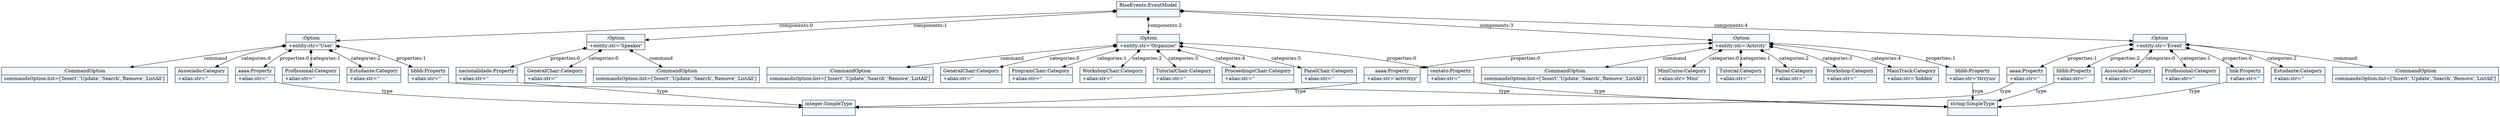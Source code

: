 
    digraph xtext {
    fontname = "Bitstream Vera Sans"
    fontsize = 8
    node[
        shape=record,
        style=filled,
        fillcolor=aliceblue
    ]
    nodesep = 0.3
    edge[dir=black,arrowtail=empty]


4538613096 -> 4538610128 [label="components:0" arrowtail=diamond dir=both]
4538610128 -> 4538704336 [label="properties:0" arrowtail=diamond dir=both]
4538704336 -> 4526893880 [label="type" ]
4526893880[label="{integer:SimpleType|}"]
4538704336[label="{aaaa:Property|+alias:str=''\l}"]
4538610128 -> 4538704672 [label="properties:1" arrowtail=diamond dir=both]
4538704672 -> 4526894608 [label="type" ]
4526894608[label="{string:SimpleType|}"]
4538704672[label="{bbbb:Property|+alias:str=''\l}"]
4538610128 -> 4538683744 [label="command" arrowtail=diamond dir=both]
4538683744[label="{:CommandOption|commandsOption:list=['Insert','Update','Search','Remove','ListAll']\l}"]
4538610128 -> 4538704616 [label="categories:0" arrowtail=diamond dir=both]
4538704616[label="{Associado:Category|+alias:str=''\l}"]
4538610128 -> 4538704728 [label="categories:1" arrowtail=diamond dir=both]
4538704728[label="{Profissional:Category|+alias:str=''\l}"]
4538610128 -> 4538704840 [label="categories:2" arrowtail=diamond dir=both]
4538704840[label="{Estudante:Category|+alias:str=''\l}"]
4538610128[label="{:Option|+entity:str='User'\l}"]
4538613096 -> 4538685536 [label="components:1" arrowtail=diamond dir=both]
4538685536 -> 4538704392 [label="properties:0" arrowtail=diamond dir=both]
4538704392 -> 4526893880 [label="type" ]
4538704392[label="{nacionalidade:Property|+alias:str=''\l}"]
4538685536 -> 4538704896 [label="command" arrowtail=diamond dir=both]
4538704896[label="{:CommandOption|commandsOption:list=['Insert','Update','Search','Remove','ListAll']\l}"]
4538685536 -> 4538705064 [label="categories:0" arrowtail=diamond dir=both]
4538705064[label="{GeneralChair:Category|+alias:str=''\l}"]
4538685536[label="{:Option|+entity:str='Speaker'\l}"]
4538613096 -> 4538704280 [label="components:2" arrowtail=diamond dir=both]
4538704280 -> 4538704952 [label="properties:0" arrowtail=diamond dir=both]
4538704952 -> 4526894608 [label="type" ]
4538704952[label="{contato:Property|+alias:str=''\l}"]
4538704280 -> 4538705120 [label="command" arrowtail=diamond dir=both]
4538705120[label="{:CommandOption|commandsOption:list=['Insert','Update','Search','Remove','ListAll']\l}"]
4538704280 -> 4538705344 [label="categories:0" arrowtail=diamond dir=both]
4538705344[label="{GeneralChair:Category|+alias:str=''\l}"]
4538704280 -> 4538705400 [label="categories:1" arrowtail=diamond dir=both]
4538705400[label="{ProgramChair:Category|+alias:str=''\l}"]
4538704280 -> 4538705512 [label="categories:2" arrowtail=diamond dir=both]
4538705512[label="{WorkshopChair:Category|+alias:str=''\l}"]
4538704280 -> 4538705568 [label="categories:3" arrowtail=diamond dir=both]
4538705568[label="{TutorialChair:Category|+alias:str=''\l}"]
4538704280 -> 4538705624 [label="categories:4" arrowtail=diamond dir=both]
4538705624[label="{ProceedingsChair:Category|+alias:str=''\l}"]
4538704280 -> 4538705680 [label="categories:5" arrowtail=diamond dir=both]
4538705680[label="{PanelChair:Category|+alias:str=''\l}"]
4538704280[label="{:Option|+entity:str='Organizer'\l}"]
4538613096 -> 4538704784 [label="components:3" arrowtail=diamond dir=both]
4538704784 -> 4538705232 [label="properties:0" arrowtail=diamond dir=both]
4538705232 -> 4526893880 [label="type" ]
4538705232[label="{aaaa:Property|+alias:str='activityy'\l}"]
4538704784 -> 4538705792 [label="properties:1" arrowtail=diamond dir=both]
4538705792 -> 4526894608 [label="type" ]
4538705792[label="{bbbb:Property|+alias:str='ttrryuu'\l}"]
4538704784 -> 4538705736 [label="command" arrowtail=diamond dir=both]
4538705736[label="{:CommandOption|commandsOption:list=['Insert','Update','Search','Remove','ListAll']\l}"]
4538704784 -> 4538705456 [label="categories:0" arrowtail=diamond dir=both]
4538705456[label="{MiniCurso:Category|+alias:str='Mini'\l}"]
4538704784 -> 4538706072 [label="categories:1" arrowtail=diamond dir=both]
4538706072[label="{Tutorial:Category|+alias:str=''\l}"]
4538704784 -> 4538706128 [label="categories:2" arrowtail=diamond dir=both]
4538706128[label="{Painel:Category|+alias:str=''\l}"]
4538704784 -> 4538706240 [label="categories:3" arrowtail=diamond dir=both]
4538706240[label="{Workshop:Category|+alias:str=''\l}"]
4538704784 -> 4538706296 [label="categories:4" arrowtail=diamond dir=both]
4538706296[label="{MainTrack:Category|+alias:str='hidden'\l}"]
4538704784[label="{:Option|+entity:str='Activity'\l}"]
4538613096 -> 4538705176 [label="components:4" arrowtail=diamond dir=both]
4538705176 -> 4538705904 [label="properties:0" arrowtail=diamond dir=both]
4538705904 -> 4526894608 [label="type" ]
4538705904[label="{link:Property|+alias:str=''\l}"]
4538705176 -> 4538706184 [label="properties:1" arrowtail=diamond dir=both]
4538706184 -> 4526893880 [label="type" ]
4538706184[label="{aaaa:Property|+alias:str=''\l}"]
4538705176 -> 4538706408 [label="properties:2" arrowtail=diamond dir=both]
4538706408 -> 4526894608 [label="type" ]
4538706408[label="{bbbb:Property|+alias:str=''\l}"]
4538705176 -> 4538706352 [label="command" arrowtail=diamond dir=both]
4538706352[label="{:CommandOption|commandsOption:list=['Insert','Update','Search','Remove','ListAll']\l}"]
4538705176 -> 4538706744 [label="categories:0" arrowtail=diamond dir=both]
4538706744[label="{Associado:Category|+alias:str=''\l}"]
4538705176 -> 4538706800 [label="categories:1" arrowtail=diamond dir=both]
4538706800[label="{Profissional:Category|+alias:str=''\l}"]
4538705176 -> 4538706912 [label="categories:2" arrowtail=diamond dir=both]
4538706912[label="{Estudante:Category|+alias:str=''\l}"]
4538705176[label="{:Option|+entity:str='Event'\l}"]
4538613096[label="{RiseEvents:EventModel|}"]

}
